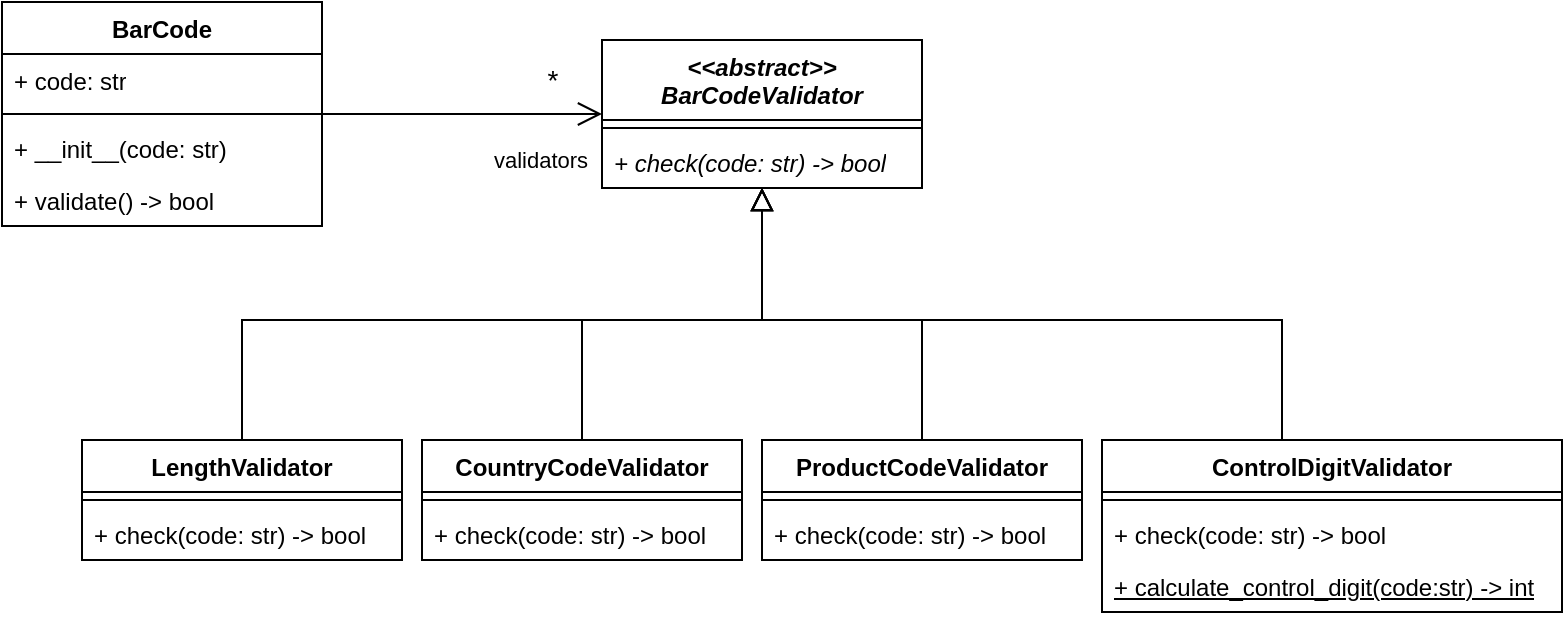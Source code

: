 <mxfile version="24.4.9" type="device">
  <diagram name="Page-1" id="r6rxtkWa2ZcbVJijuUAx">
    <mxGraphModel dx="1050" dy="522" grid="1" gridSize="10" guides="1" tooltips="1" connect="1" arrows="1" fold="1" page="1" pageScale="1" pageWidth="850" pageHeight="1100" math="0" shadow="0">
      <root>
        <mxCell id="0" />
        <mxCell id="1" parent="0" />
        <mxCell id="XRxsVT83B1ylaGyWTJga-31" style="edgeStyle=orthogonalEdgeStyle;rounded=0;hachureGap=4;orthogonalLoop=1;jettySize=auto;html=1;fontFamily=Architects Daughter;fontSource=https%3A%2F%2Ffonts.googleapis.com%2Fcss%3Ffamily%3DArchitects%2BDaughter;endArrow=open;endFill=0;endSize=10;" edge="1" parent="1" source="dVCdB2FCO0sv0ZsdizIW-1" target="XRxsVT83B1ylaGyWTJga-9">
          <mxGeometry relative="1" as="geometry" />
        </mxCell>
        <mxCell id="XRxsVT83B1ylaGyWTJga-32" value="*" style="edgeLabel;html=1;align=center;verticalAlign=middle;resizable=0;points=[];sketch=1;hachureGap=4;jiggle=2;curveFitting=1;fontFamily=Helvetica;fontSize=14;" vertex="1" connectable="0" parent="XRxsVT83B1ylaGyWTJga-31">
          <mxGeometry x="0.683" y="-3" relative="1" as="geometry">
            <mxPoint x="-3" y="-20" as="offset" />
          </mxGeometry>
        </mxCell>
        <mxCell id="XRxsVT83B1ylaGyWTJga-33" value="validators" style="edgeLabel;html=1;align=center;verticalAlign=middle;resizable=0;points=[];sketch=1;hachureGap=4;jiggle=2;curveFitting=1;fontFamily=Helvetica;" vertex="1" connectable="0" parent="XRxsVT83B1ylaGyWTJga-31">
          <mxGeometry x="0.554" y="-3" relative="1" as="geometry">
            <mxPoint y="20" as="offset" />
          </mxGeometry>
        </mxCell>
        <mxCell id="dVCdB2FCO0sv0ZsdizIW-1" value="BarCode" style="swimlane;align=center;verticalAlign=top;childLayout=stackLayout;horizontal=1;startSize=26;horizontalStack=0;resizeParent=1;resizeParentMax=0;resizeLast=0;collapsible=1;marginBottom=0;whiteSpace=wrap;html=1;hachureGap=4;rounded=0;" parent="1" vertex="1">
          <mxGeometry x="30" y="40" width="160" height="112" as="geometry" />
        </mxCell>
        <mxCell id="dVCdB2FCO0sv0ZsdizIW-2" value="+ code: str" style="text;strokeColor=none;fillColor=none;align=left;verticalAlign=top;spacingLeft=4;spacingRight=4;overflow=hidden;rotatable=0;points=[[0,0.5],[1,0.5]];portConstraint=eastwest;whiteSpace=wrap;html=1;fontFamily=Helvetica;" parent="dVCdB2FCO0sv0ZsdizIW-1" vertex="1">
          <mxGeometry y="26" width="160" height="26" as="geometry" />
        </mxCell>
        <mxCell id="dVCdB2FCO0sv0ZsdizIW-3" value="" style="line;strokeWidth=1;fillColor=none;align=left;verticalAlign=middle;spacingTop=-1;spacingLeft=3;spacingRight=3;rotatable=0;labelPosition=right;points=[];portConstraint=eastwest;strokeColor=inherit;hachureGap=4;fontFamily=Architects Daughter;fontSource=https%3A%2F%2Ffonts.googleapis.com%2Fcss%3Ffamily%3DArchitects%2BDaughter;" parent="dVCdB2FCO0sv0ZsdizIW-1" vertex="1">
          <mxGeometry y="52" width="160" height="8" as="geometry" />
        </mxCell>
        <mxCell id="dVCdB2FCO0sv0ZsdizIW-4" value="+ __init__(code: str)" style="text;strokeColor=none;fillColor=none;align=left;verticalAlign=top;spacingLeft=4;spacingRight=4;overflow=hidden;rotatable=0;points=[[0,0.5],[1,0.5]];portConstraint=eastwest;whiteSpace=wrap;html=1;fontFamily=Helvetica;" parent="dVCdB2FCO0sv0ZsdizIW-1" vertex="1">
          <mxGeometry y="60" width="160" height="26" as="geometry" />
        </mxCell>
        <mxCell id="XRxsVT83B1ylaGyWTJga-34" value="+ validate() -&amp;gt; bool" style="text;strokeColor=none;fillColor=none;align=left;verticalAlign=top;spacingLeft=4;spacingRight=4;overflow=hidden;rotatable=0;points=[[0,0.5],[1,0.5]];portConstraint=eastwest;whiteSpace=wrap;html=1;fontFamily=Helvetica;" vertex="1" parent="dVCdB2FCO0sv0ZsdizIW-1">
          <mxGeometry y="86" width="160" height="26" as="geometry" />
        </mxCell>
        <mxCell id="XRxsVT83B1ylaGyWTJga-35" style="edgeStyle=orthogonalEdgeStyle;rounded=0;hachureGap=4;orthogonalLoop=1;jettySize=auto;html=1;fontFamily=Architects Daughter;fontSource=https%3A%2F%2Ffonts.googleapis.com%2Fcss%3Ffamily%3DArchitects%2BDaughter;endArrow=block;endFill=0;endSize=9;" edge="1" parent="1" source="XRxsVT83B1ylaGyWTJga-5" target="XRxsVT83B1ylaGyWTJga-9">
          <mxGeometry relative="1" as="geometry">
            <Array as="points">
              <mxPoint x="150" y="199" />
              <mxPoint x="410" y="199" />
            </Array>
          </mxGeometry>
        </mxCell>
        <mxCell id="XRxsVT83B1ylaGyWTJga-5" value="LengthValidator" style="swimlane;align=center;verticalAlign=top;childLayout=stackLayout;horizontal=1;startSize=26;horizontalStack=0;resizeParent=1;resizeParentMax=0;resizeLast=0;collapsible=1;marginBottom=0;whiteSpace=wrap;html=1;hachureGap=4;rounded=0;" vertex="1" parent="1">
          <mxGeometry x="70" y="259" width="160" height="60" as="geometry" />
        </mxCell>
        <mxCell id="XRxsVT83B1ylaGyWTJga-7" value="" style="line;strokeWidth=1;fillColor=none;align=left;verticalAlign=middle;spacingTop=-1;spacingLeft=3;spacingRight=3;rotatable=0;labelPosition=right;points=[];portConstraint=eastwest;strokeColor=inherit;hachureGap=4;fontFamily=Architects Daughter;fontSource=https%3A%2F%2Ffonts.googleapis.com%2Fcss%3Ffamily%3DArchitects%2BDaughter;" vertex="1" parent="XRxsVT83B1ylaGyWTJga-5">
          <mxGeometry y="26" width="160" height="8" as="geometry" />
        </mxCell>
        <mxCell id="XRxsVT83B1ylaGyWTJga-8" value="+ check(code: str) -&amp;gt; bool" style="text;strokeColor=none;fillColor=none;align=left;verticalAlign=top;spacingLeft=4;spacingRight=4;overflow=hidden;rotatable=0;points=[[0,0.5],[1,0.5]];portConstraint=eastwest;whiteSpace=wrap;html=1;fontFamily=Helvetica;" vertex="1" parent="XRxsVT83B1ylaGyWTJga-5">
          <mxGeometry y="34" width="160" height="26" as="geometry" />
        </mxCell>
        <mxCell id="XRxsVT83B1ylaGyWTJga-9" value="&lt;div&gt;&lt;i&gt;&amp;lt;&amp;lt;abstract&amp;gt;&amp;gt;&lt;/i&gt;&lt;/div&gt;&lt;i&gt;BarCodeValidator&lt;/i&gt;" style="swimlane;align=center;verticalAlign=top;childLayout=stackLayout;horizontal=1;startSize=40;horizontalStack=0;resizeParent=1;resizeParentMax=0;resizeLast=0;collapsible=1;marginBottom=0;whiteSpace=wrap;html=1;hachureGap=4;rounded=0;" vertex="1" parent="1">
          <mxGeometry x="330" y="59" width="160" height="74" as="geometry" />
        </mxCell>
        <mxCell id="XRxsVT83B1ylaGyWTJga-11" value="" style="line;strokeWidth=1;fillColor=none;align=left;verticalAlign=middle;spacingTop=-1;spacingLeft=3;spacingRight=3;rotatable=0;labelPosition=right;points=[];portConstraint=eastwest;strokeColor=inherit;hachureGap=4;fontFamily=Architects Daughter;fontSource=https%3A%2F%2Ffonts.googleapis.com%2Fcss%3Ffamily%3DArchitects%2BDaughter;" vertex="1" parent="XRxsVT83B1ylaGyWTJga-9">
          <mxGeometry y="40" width="160" height="8" as="geometry" />
        </mxCell>
        <mxCell id="XRxsVT83B1ylaGyWTJga-12" value="+ check(code: str) -&amp;gt; bool" style="text;strokeColor=none;fillColor=none;align=left;verticalAlign=top;spacingLeft=4;spacingRight=4;overflow=hidden;rotatable=0;points=[[0,0.5],[1,0.5]];portConstraint=eastwest;whiteSpace=wrap;html=1;fontFamily=Helvetica;fontStyle=2" vertex="1" parent="XRxsVT83B1ylaGyWTJga-9">
          <mxGeometry y="48" width="160" height="26" as="geometry" />
        </mxCell>
        <mxCell id="XRxsVT83B1ylaGyWTJga-36" style="edgeStyle=orthogonalEdgeStyle;rounded=0;hachureGap=4;orthogonalLoop=1;jettySize=auto;html=1;fontFamily=Architects Daughter;fontSource=https%3A%2F%2Ffonts.googleapis.com%2Fcss%3Ffamily%3DArchitects%2BDaughter;endArrow=block;endFill=0;endSize=9;" edge="1" parent="1" source="XRxsVT83B1ylaGyWTJga-13" target="XRxsVT83B1ylaGyWTJga-9">
          <mxGeometry relative="1" as="geometry">
            <Array as="points">
              <mxPoint x="320" y="199" />
              <mxPoint x="410" y="199" />
            </Array>
          </mxGeometry>
        </mxCell>
        <mxCell id="XRxsVT83B1ylaGyWTJga-13" value="CountryCodeValidator" style="swimlane;align=center;verticalAlign=top;childLayout=stackLayout;horizontal=1;startSize=26;horizontalStack=0;resizeParent=1;resizeParentMax=0;resizeLast=0;collapsible=1;marginBottom=0;whiteSpace=wrap;html=1;hachureGap=4;rounded=0;" vertex="1" parent="1">
          <mxGeometry x="240" y="259" width="160" height="60" as="geometry" />
        </mxCell>
        <mxCell id="XRxsVT83B1ylaGyWTJga-14" value="" style="line;strokeWidth=1;fillColor=none;align=left;verticalAlign=middle;spacingTop=-1;spacingLeft=3;spacingRight=3;rotatable=0;labelPosition=right;points=[];portConstraint=eastwest;strokeColor=inherit;hachureGap=4;fontFamily=Architects Daughter;fontSource=https%3A%2F%2Ffonts.googleapis.com%2Fcss%3Ffamily%3DArchitects%2BDaughter;" vertex="1" parent="XRxsVT83B1ylaGyWTJga-13">
          <mxGeometry y="26" width="160" height="8" as="geometry" />
        </mxCell>
        <mxCell id="XRxsVT83B1ylaGyWTJga-15" value="+ check(code: str) -&amp;gt; bool" style="text;strokeColor=none;fillColor=none;align=left;verticalAlign=top;spacingLeft=4;spacingRight=4;overflow=hidden;rotatable=0;points=[[0,0.5],[1,0.5]];portConstraint=eastwest;whiteSpace=wrap;html=1;fontFamily=Helvetica;" vertex="1" parent="XRxsVT83B1ylaGyWTJga-13">
          <mxGeometry y="34" width="160" height="26" as="geometry" />
        </mxCell>
        <mxCell id="XRxsVT83B1ylaGyWTJga-37" style="edgeStyle=orthogonalEdgeStyle;rounded=0;hachureGap=4;orthogonalLoop=1;jettySize=auto;html=1;fontFamily=Architects Daughter;fontSource=https%3A%2F%2Ffonts.googleapis.com%2Fcss%3Ffamily%3DArchitects%2BDaughter;endArrow=block;endFill=0;endSize=9;" edge="1" parent="1" source="XRxsVT83B1ylaGyWTJga-16" target="XRxsVT83B1ylaGyWTJga-9">
          <mxGeometry relative="1" as="geometry">
            <Array as="points">
              <mxPoint x="490" y="199" />
              <mxPoint x="410" y="199" />
            </Array>
          </mxGeometry>
        </mxCell>
        <mxCell id="XRxsVT83B1ylaGyWTJga-16" value="ProductCodeValidator" style="swimlane;align=center;verticalAlign=top;childLayout=stackLayout;horizontal=1;startSize=26;horizontalStack=0;resizeParent=1;resizeParentMax=0;resizeLast=0;collapsible=1;marginBottom=0;whiteSpace=wrap;html=1;hachureGap=4;rounded=0;" vertex="1" parent="1">
          <mxGeometry x="410" y="259" width="160" height="60" as="geometry" />
        </mxCell>
        <mxCell id="XRxsVT83B1ylaGyWTJga-17" value="" style="line;strokeWidth=1;fillColor=none;align=left;verticalAlign=middle;spacingTop=-1;spacingLeft=3;spacingRight=3;rotatable=0;labelPosition=right;points=[];portConstraint=eastwest;strokeColor=inherit;hachureGap=4;fontFamily=Architects Daughter;fontSource=https%3A%2F%2Ffonts.googleapis.com%2Fcss%3Ffamily%3DArchitects%2BDaughter;" vertex="1" parent="XRxsVT83B1ylaGyWTJga-16">
          <mxGeometry y="26" width="160" height="8" as="geometry" />
        </mxCell>
        <mxCell id="XRxsVT83B1ylaGyWTJga-18" value="+ check(code: str) -&amp;gt; bool" style="text;strokeColor=none;fillColor=none;align=left;verticalAlign=top;spacingLeft=4;spacingRight=4;overflow=hidden;rotatable=0;points=[[0,0.5],[1,0.5]];portConstraint=eastwest;whiteSpace=wrap;html=1;fontFamily=Helvetica;" vertex="1" parent="XRxsVT83B1ylaGyWTJga-16">
          <mxGeometry y="34" width="160" height="26" as="geometry" />
        </mxCell>
        <mxCell id="XRxsVT83B1ylaGyWTJga-38" style="edgeStyle=orthogonalEdgeStyle;rounded=0;hachureGap=4;orthogonalLoop=1;jettySize=auto;html=1;fontFamily=Architects Daughter;fontSource=https%3A%2F%2Ffonts.googleapis.com%2Fcss%3Ffamily%3DArchitects%2BDaughter;endArrow=block;endFill=0;endSize=9;" edge="1" parent="1" source="XRxsVT83B1ylaGyWTJga-19" target="XRxsVT83B1ylaGyWTJga-9">
          <mxGeometry relative="1" as="geometry">
            <Array as="points">
              <mxPoint x="670" y="199" />
              <mxPoint x="410" y="199" />
            </Array>
          </mxGeometry>
        </mxCell>
        <mxCell id="XRxsVT83B1ylaGyWTJga-19" value="ControlDigitValidator" style="swimlane;align=center;verticalAlign=top;childLayout=stackLayout;horizontal=1;startSize=26;horizontalStack=0;resizeParent=1;resizeParentMax=0;resizeLast=0;collapsible=1;marginBottom=0;whiteSpace=wrap;html=1;hachureGap=4;rounded=0;" vertex="1" parent="1">
          <mxGeometry x="580" y="259" width="230" height="86" as="geometry" />
        </mxCell>
        <mxCell id="XRxsVT83B1ylaGyWTJga-20" value="" style="line;strokeWidth=1;fillColor=none;align=left;verticalAlign=middle;spacingTop=-1;spacingLeft=3;spacingRight=3;rotatable=0;labelPosition=right;points=[];portConstraint=eastwest;strokeColor=inherit;hachureGap=4;fontFamily=Architects Daughter;fontSource=https%3A%2F%2Ffonts.googleapis.com%2Fcss%3Ffamily%3DArchitects%2BDaughter;" vertex="1" parent="XRxsVT83B1ylaGyWTJga-19">
          <mxGeometry y="26" width="230" height="8" as="geometry" />
        </mxCell>
        <mxCell id="XRxsVT83B1ylaGyWTJga-21" value="+ check(code: str) -&amp;gt; bool" style="text;strokeColor=none;fillColor=none;align=left;verticalAlign=top;spacingLeft=4;spacingRight=4;overflow=hidden;rotatable=0;points=[[0,0.5],[1,0.5]];portConstraint=eastwest;whiteSpace=wrap;html=1;fontFamily=Helvetica;" vertex="1" parent="XRxsVT83B1ylaGyWTJga-19">
          <mxGeometry y="34" width="230" height="26" as="geometry" />
        </mxCell>
        <mxCell id="XRxsVT83B1ylaGyWTJga-22" value="+ calculate_control_digit(code:str) -&amp;gt; int" style="text;strokeColor=none;fillColor=none;align=left;verticalAlign=top;spacingLeft=4;spacingRight=4;overflow=hidden;rotatable=0;points=[[0,0.5],[1,0.5]];portConstraint=eastwest;whiteSpace=wrap;html=1;fontFamily=Helvetica;fontStyle=4" vertex="1" parent="XRxsVT83B1ylaGyWTJga-19">
          <mxGeometry y="60" width="230" height="26" as="geometry" />
        </mxCell>
      </root>
    </mxGraphModel>
  </diagram>
</mxfile>
